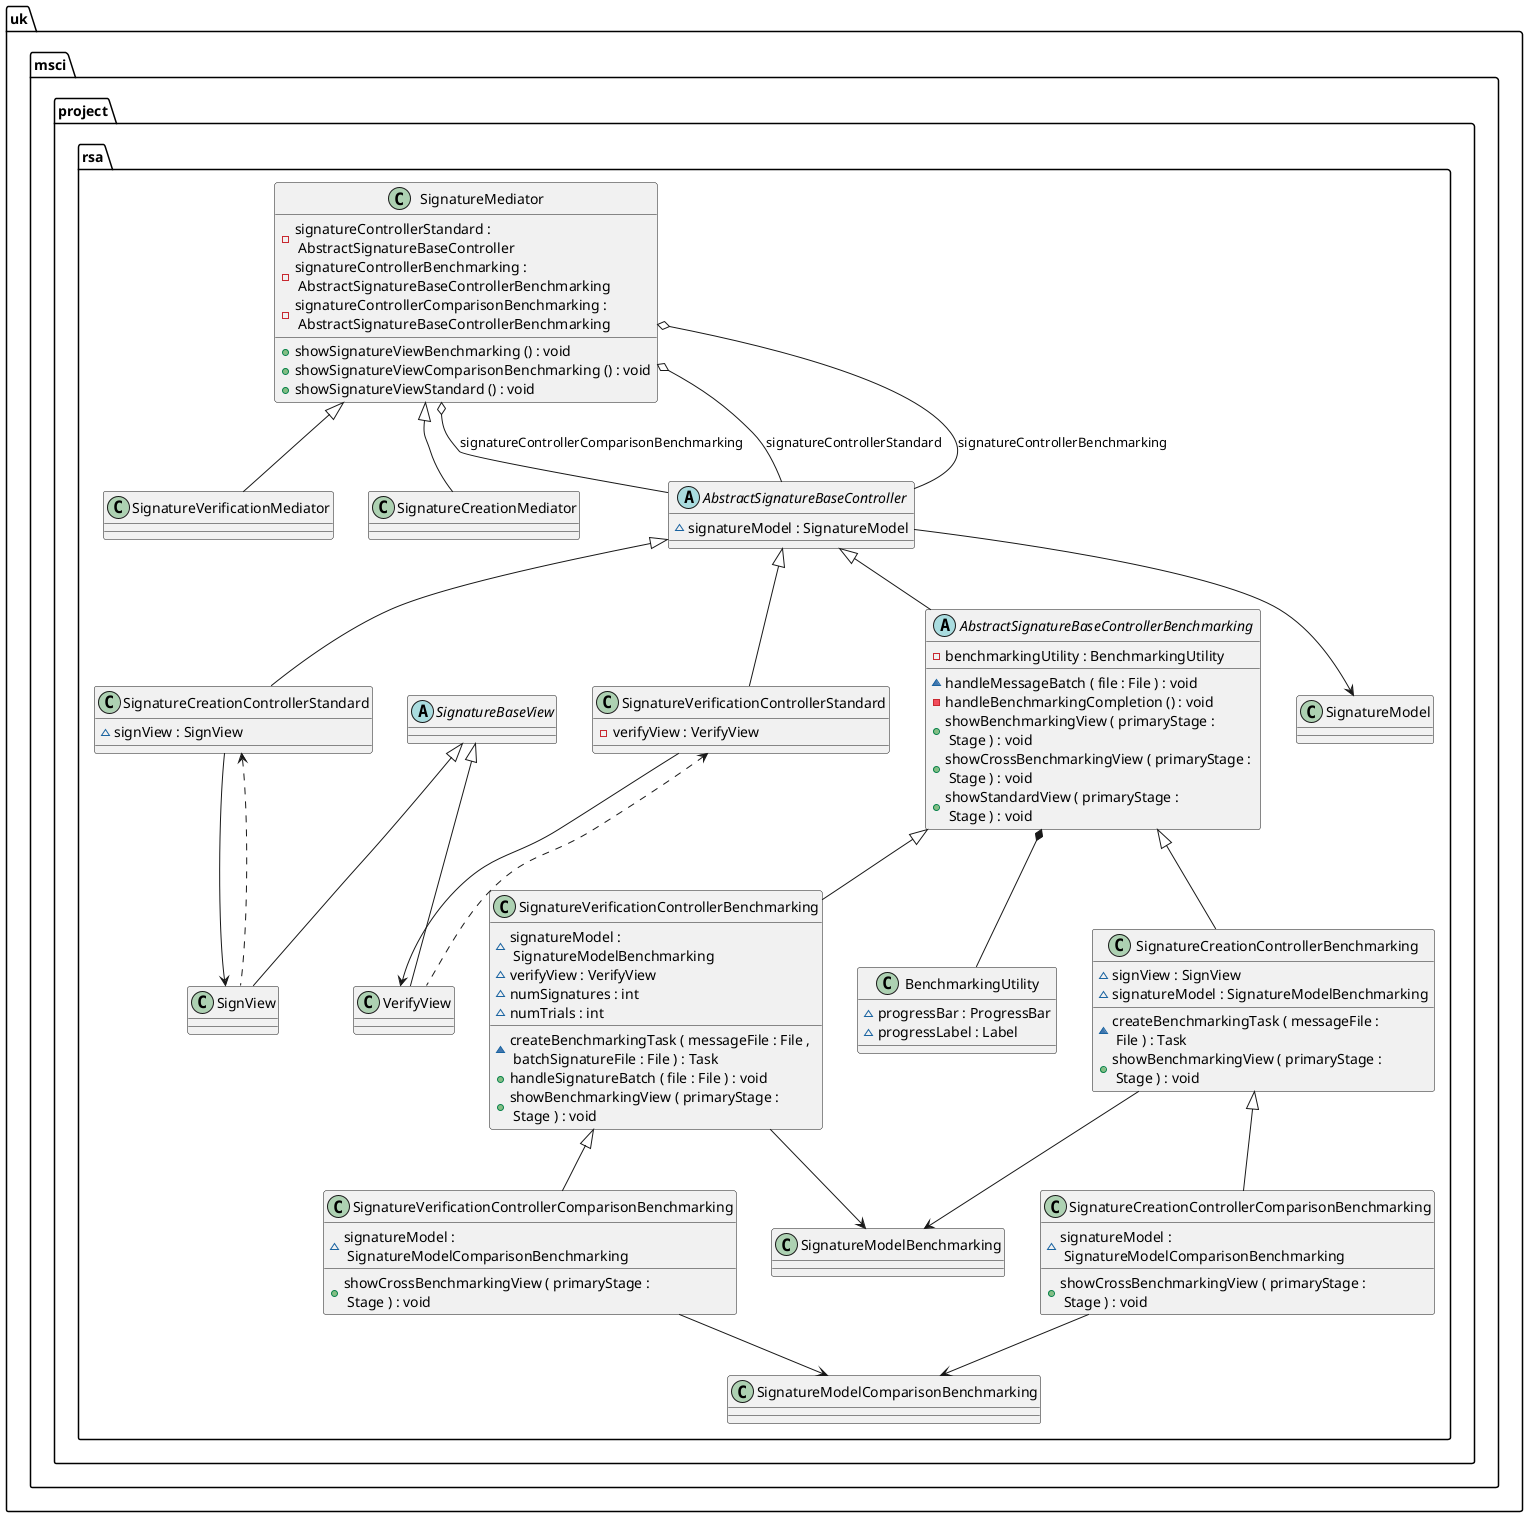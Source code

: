 @startuml

class uk.msci.project.rsa.SignatureMediator {
  {field} -signatureControllerStandard : \n AbstractSignatureBaseController
  {field} -signatureControllerBenchmarking : \n AbstractSignatureBaseControllerBenchmarking
  {field} -signatureControllerComparisonBenchmarking : \n AbstractSignatureBaseControllerBenchmarking
	{method} +showSignatureViewBenchmarking () : void
	{method} +showSignatureViewComparisonBenchmarking () : void
	{method} +showSignatureViewStandard () : void
}

class uk.msci.project.rsa.SignatureVerificationMediator extends uk.msci.project.rsa.SignatureMediator{
}

class uk.msci.project.rsa.SignatureCreationMediator extends uk.msci.project.rsa.SignatureMediator {
}

abstract class uk.msci.project.rsa.AbstractSignatureBaseController {
  {field} ~signatureModel : SignatureModel
}

class uk.msci.project.rsa.SignatureCreationControllerStandard extends uk.msci.project.rsa.AbstractSignatureBaseController{
  {field} ~signView : SignView
}

class uk.msci.project.rsa.SignatureVerificationControllerStandard extends uk.msci.project.rsa.AbstractSignatureBaseController {
	 {field} -verifyView : VerifyView
}

abstract class uk.msci.project.rsa.AbstractSignatureBaseControllerBenchmarking extends uk.msci.project.rsa.AbstractSignatureBaseController {
   {field} -benchmarkingUtility : BenchmarkingUtility
   {method} ~handleMessageBatch ( file : File ) : void
   {method} -handleBenchmarkingCompletion () : void
  {method} +showBenchmarkingView ( primaryStage : \n Stage ) : void
  {method} +showCrossBenchmarkingView ( primaryStage : \n Stage ) : void
  {method} +showStandardView ( primaryStage : \n Stage ) : void
}

class uk.msci.project.rsa.SignatureCreationControllerBenchmarking extends uk.msci.project.rsa.AbstractSignatureBaseControllerBenchmarking {
  {field} ~signView : SignView
    {field} ~signatureModel : SignatureModelBenchmarking
	{method} ~createBenchmarkingTask ( messageFile : \n File ) : Task
	{method} +showBenchmarkingView ( primaryStage : \n Stage ) : void
}

class uk.msci.project.rsa.SignatureCreationControllerComparisonBenchmarking extends uk.msci.project.rsa.SignatureCreationControllerBenchmarking {
  {field} ~signatureModel : \n SignatureModelComparisonBenchmarking
	{method} +showCrossBenchmarkingView ( primaryStage : \n Stage ) : void
}

class uk.msci.project.rsa.SignatureVerificationControllerBenchmarking extends uk.msci.project.rsa.AbstractSignatureBaseControllerBenchmarking {
  {field} ~signatureModel : \n SignatureModelBenchmarking
   {field} ~verifyView : VerifyView
  	{field} ~numSignatures : int
  	{field} ~numTrials : int
  	{method} ~createBenchmarkingTask ( messageFile : File , \n batchSignatureFile : File ) : Task
  	{method} +handleSignatureBatch ( file : File ) : void
	{method} +showBenchmarkingView ( primaryStage : \n Stage ) : void
}

class uk.msci.project.rsa.SignatureVerificationControllerComparisonBenchmarking extends uk.msci.project.rsa.SignatureVerificationControllerBenchmarking {
  {field} ~signatureModel : \n SignatureModelComparisonBenchmarking
	{method} +showCrossBenchmarkingView ( primaryStage : \n Stage ) : void
}

class uk.msci.project.rsa.BenchmarkingUtility {
	{field} ~progressBar : ProgressBar
	{field} ~progressLabel : Label
}

abstract class uk.msci.project.rsa.SignatureBaseView {}
class uk.msci.project.rsa.SignView extends uk.msci.project.rsa.SignatureBaseView{}
class uk.msci.project.rsa.VerifyView extends uk.msci.project.rsa.SignatureBaseView {}


uk.msci.project.rsa.SignatureCreationControllerStandard -->  uk.msci.project.rsa.SignView
uk.msci.project.rsa.SignatureCreationControllerStandard <..  uk.msci.project.rsa.SignView


uk.msci.project.rsa.SignatureVerificationControllerStandard -->  uk.msci.project.rsa.VerifyView
uk.msci.project.rsa.SignatureVerificationControllerStandard <.. uk.msci.project.rsa.VerifyView

uk.msci.project.rsa.AbstractSignatureBaseController --> uk.msci.project.rsa.SignatureModel

uk.msci.project.rsa.SignatureCreationControllerBenchmarking --> uk.msci.project.rsa.SignatureModelBenchmarking
uk.msci.project.rsa.SignatureVerificationControllerBenchmarking --> uk.msci.project.rsa.SignatureModelBenchmarking

uk.msci.project.rsa.SignatureCreationControllerComparisonBenchmarking--> uk.msci.project.rsa.SignatureModelComparisonBenchmarking
uk.msci.project.rsa.SignatureVerificationControllerComparisonBenchmarking --> uk.msci.project.rsa.SignatureModelComparisonBenchmarking

uk.msci.project.rsa.AbstractSignatureBaseControllerBenchmarking *--  uk.msci.project.rsa.BenchmarkingUtility

uk.msci.project.rsa.SignatureMediator o-- uk.msci.project.rsa.AbstractSignatureBaseController : signatureControllerStandard
uk.msci.project.rsa.SignatureMediator o-- uk.msci.project.rsa.AbstractSignatureBaseController :  signatureControllerBenchmarking
uk.msci.project.rsa.SignatureMediator o-- uk.msci.project.rsa.AbstractSignatureBaseController : signatureControllerComparisonBenchmarking

@enduml
